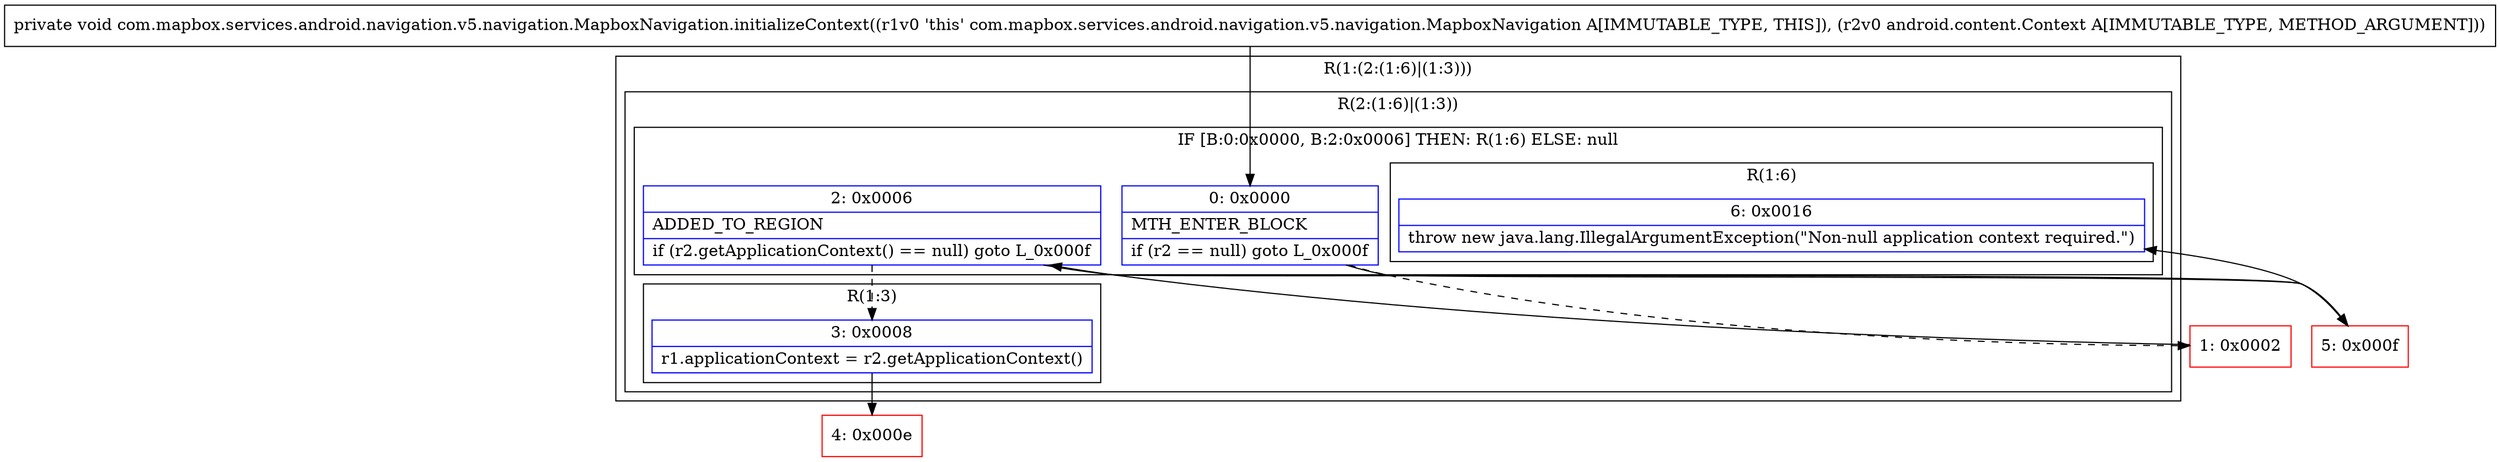 digraph "CFG forcom.mapbox.services.android.navigation.v5.navigation.MapboxNavigation.initializeContext(Landroid\/content\/Context;)V" {
subgraph cluster_Region_1035053367 {
label = "R(1:(2:(1:6)|(1:3)))";
node [shape=record,color=blue];
subgraph cluster_Region_1576238722 {
label = "R(2:(1:6)|(1:3))";
node [shape=record,color=blue];
subgraph cluster_IfRegion_41801470 {
label = "IF [B:0:0x0000, B:2:0x0006] THEN: R(1:6) ELSE: null";
node [shape=record,color=blue];
Node_0 [shape=record,label="{0\:\ 0x0000|MTH_ENTER_BLOCK\l|if (r2 == null) goto L_0x000f\l}"];
Node_2 [shape=record,label="{2\:\ 0x0006|ADDED_TO_REGION\l|if (r2.getApplicationContext() == null) goto L_0x000f\l}"];
subgraph cluster_Region_1513296175 {
label = "R(1:6)";
node [shape=record,color=blue];
Node_6 [shape=record,label="{6\:\ 0x0016|throw new java.lang.IllegalArgumentException(\"Non\-null application context required.\")\l}"];
}
}
subgraph cluster_Region_1786508111 {
label = "R(1:3)";
node [shape=record,color=blue];
Node_3 [shape=record,label="{3\:\ 0x0008|r1.applicationContext = r2.getApplicationContext()\l}"];
}
}
}
Node_1 [shape=record,color=red,label="{1\:\ 0x0002}"];
Node_4 [shape=record,color=red,label="{4\:\ 0x000e}"];
Node_5 [shape=record,color=red,label="{5\:\ 0x000f}"];
MethodNode[shape=record,label="{private void com.mapbox.services.android.navigation.v5.navigation.MapboxNavigation.initializeContext((r1v0 'this' com.mapbox.services.android.navigation.v5.navigation.MapboxNavigation A[IMMUTABLE_TYPE, THIS]), (r2v0 android.content.Context A[IMMUTABLE_TYPE, METHOD_ARGUMENT])) }"];
MethodNode -> Node_0;
Node_0 -> Node_1[style=dashed];
Node_0 -> Node_5;
Node_2 -> Node_3[style=dashed];
Node_2 -> Node_5;
Node_3 -> Node_4;
Node_1 -> Node_2;
Node_5 -> Node_6;
}

